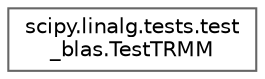 digraph "Graphical Class Hierarchy"
{
 // LATEX_PDF_SIZE
  bgcolor="transparent";
  edge [fontname=Helvetica,fontsize=10,labelfontname=Helvetica,labelfontsize=10];
  node [fontname=Helvetica,fontsize=10,shape=box,height=0.2,width=0.4];
  rankdir="LR";
  Node0 [id="Node000000",label="scipy.linalg.tests.test\l_blas.TestTRMM",height=0.2,width=0.4,color="grey40", fillcolor="white", style="filled",URL="$d3/dac/classscipy_1_1linalg_1_1tests_1_1test__blas_1_1TestTRMM.html",tooltip=" "];
}
